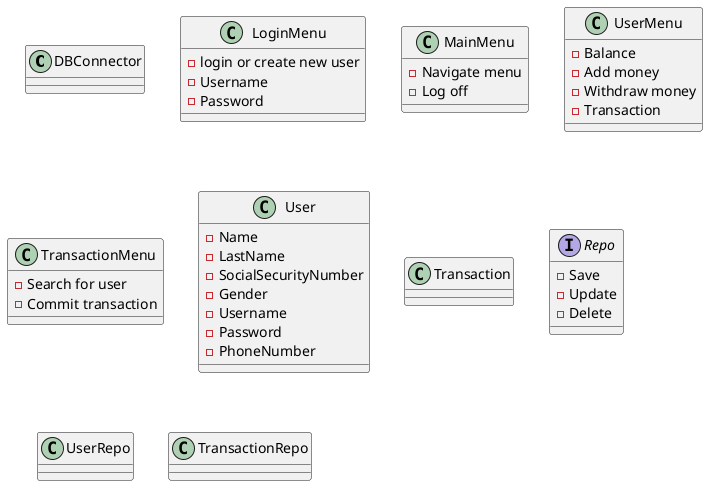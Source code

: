 @startuml

class DBConnector

class LoginMenu{
- login or create new user
- Username
- Password
}

class MainMenu {
- Navigate menu
- Log off
}

class UserMenu{
- Balance
- Add money
- Withdraw money
- Transaction

}
class TransactionMenu{
- Search for user
- Commit transaction
}
class User{
- Name
- LastName
- SocialSecurityNumber
- Gender
- Username
- Password
- PhoneNumber
}

class Transaction
interface Repo {
- Save
- Update
- Delete
}
class UserRepo
class TransactionRepo

@enduml